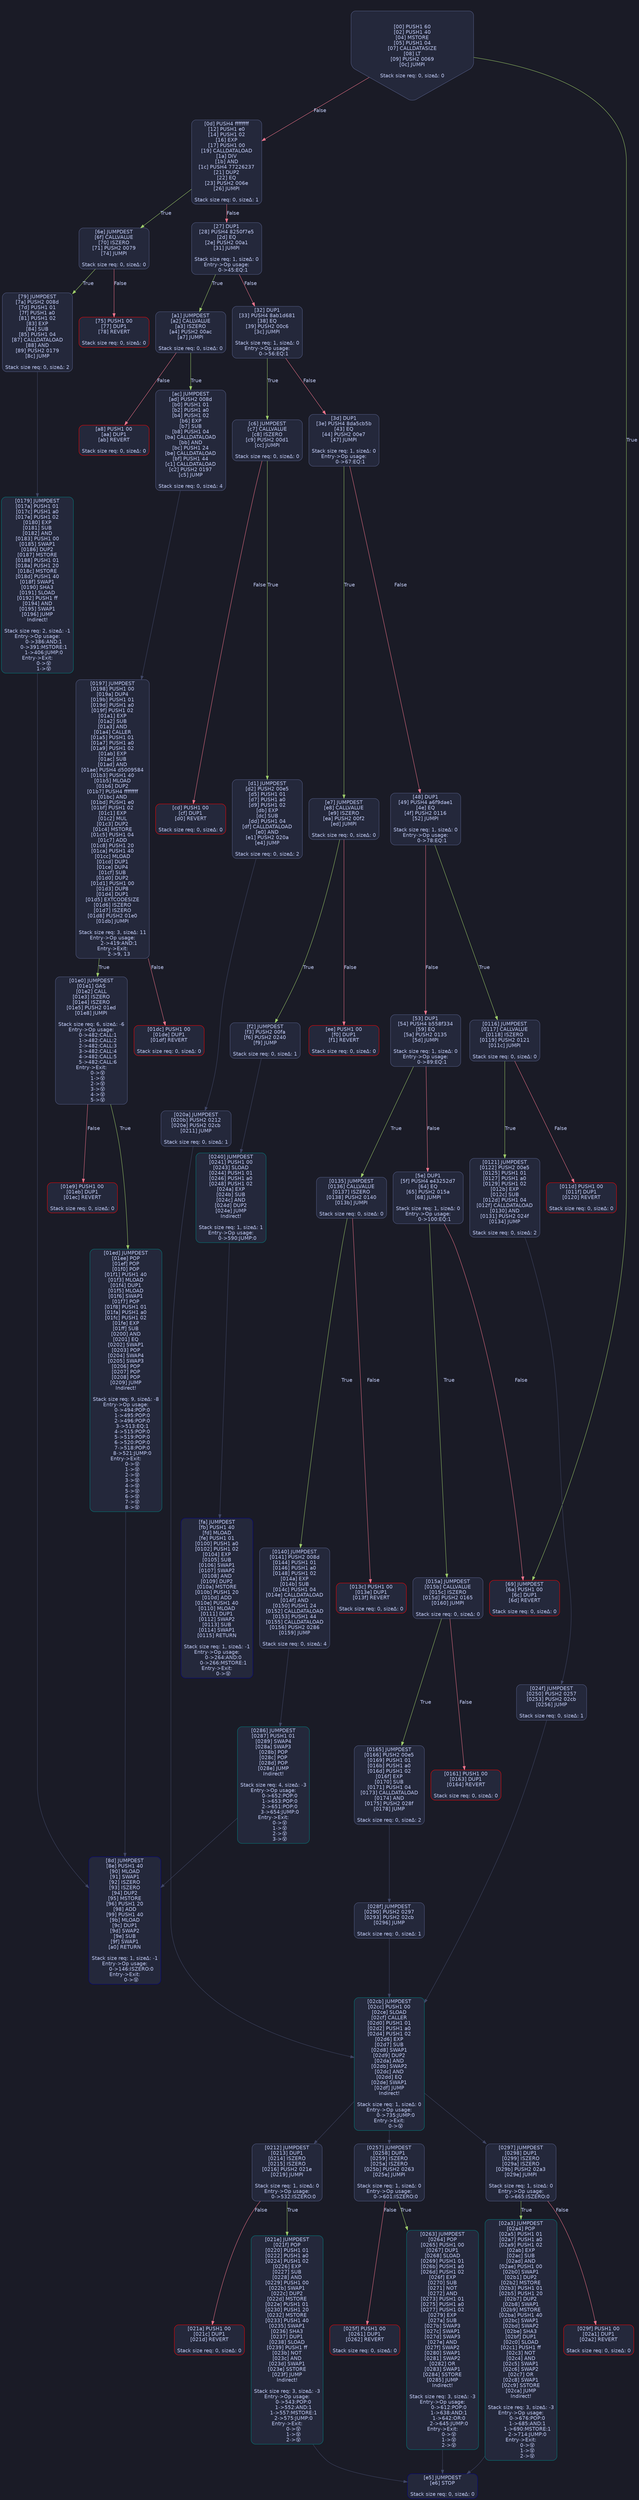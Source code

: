 digraph G {
    node [shape=box, style="filled, rounded", color="#565f89", fontcolor="#c0caf5", fontname="Helvetica", fillcolor="#24283b"];
    edge [color="#414868", fontcolor="#c0caf5", fontname="Helvetica"];
    bgcolor="#1a1b26";
    0 [ label = "[00] PUSH1 60
[02] PUSH1 40
[04] MSTORE
[05] PUSH1 04
[07] CALLDATASIZE
[08] LT
[09] PUSH2 0069
[0c] JUMPI

Stack size req: 0, sizeΔ: 0
" shape = invhouse]
    1 [ label = "[0d] PUSH4 ffffffff
[12] PUSH1 e0
[14] PUSH1 02
[16] EXP
[17] PUSH1 00
[19] CALLDATALOAD
[1a] DIV
[1b] AND
[1c] PUSH4 77226237
[21] DUP2
[22] EQ
[23] PUSH2 006e
[26] JUMPI

Stack size req: 0, sizeΔ: 1
"]
    2 [ label = "[27] DUP1
[28] PUSH4 8250f7e5
[2d] EQ
[2e] PUSH2 00a1
[31] JUMPI

Stack size req: 1, sizeΔ: 0
Entry->Op usage:
	0->45:EQ:1
"]
    3 [ label = "[32] DUP1
[33] PUSH4 8ab1d681
[38] EQ
[39] PUSH2 00c6
[3c] JUMPI

Stack size req: 1, sizeΔ: 0
Entry->Op usage:
	0->56:EQ:1
"]
    4 [ label = "[3d] DUP1
[3e] PUSH4 8da5cb5b
[43] EQ
[44] PUSH2 00e7
[47] JUMPI

Stack size req: 1, sizeΔ: 0
Entry->Op usage:
	0->67:EQ:1
"]
    5 [ label = "[48] DUP1
[49] PUSH4 a6f9dae1
[4e] EQ
[4f] PUSH2 0116
[52] JUMPI

Stack size req: 1, sizeΔ: 0
Entry->Op usage:
	0->78:EQ:1
"]
    6 [ label = "[53] DUP1
[54] PUSH4 b558f334
[59] EQ
[5a] PUSH2 0135
[5d] JUMPI

Stack size req: 1, sizeΔ: 0
Entry->Op usage:
	0->89:EQ:1
"]
    7 [ label = "[5e] DUP1
[5f] PUSH4 e43252d7
[64] EQ
[65] PUSH2 015a
[68] JUMPI

Stack size req: 1, sizeΔ: 0
Entry->Op usage:
	0->100:EQ:1
"]
    8 [ label = "[69] JUMPDEST
[6a] PUSH1 00
[6c] DUP1
[6d] REVERT

Stack size req: 0, sizeΔ: 0
" color = "red"]
    9 [ label = "[6e] JUMPDEST
[6f] CALLVALUE
[70] ISZERO
[71] PUSH2 0079
[74] JUMPI

Stack size req: 0, sizeΔ: 0
"]
    10 [ label = "[75] PUSH1 00
[77] DUP1
[78] REVERT

Stack size req: 0, sizeΔ: 0
" color = "red"]
    11 [ label = "[79] JUMPDEST
[7a] PUSH2 008d
[7d] PUSH1 01
[7f] PUSH1 a0
[81] PUSH1 02
[83] EXP
[84] SUB
[85] PUSH1 04
[87] CALLDATALOAD
[88] AND
[89] PUSH2 0179
[8c] JUMP

Stack size req: 0, sizeΔ: 2
"]
    12 [ label = "[8d] JUMPDEST
[8e] PUSH1 40
[90] MLOAD
[91] SWAP1
[92] ISZERO
[93] ISZERO
[94] DUP2
[95] MSTORE
[96] PUSH1 20
[98] ADD
[99] PUSH1 40
[9b] MLOAD
[9c] DUP1
[9d] SWAP2
[9e] SUB
[9f] SWAP1
[a0] RETURN

Stack size req: 1, sizeΔ: -1
Entry->Op usage:
	0->146:ISZERO:0
Entry->Exit:
	0->😵
" color = "darkblue"]
    13 [ label = "[a1] JUMPDEST
[a2] CALLVALUE
[a3] ISZERO
[a4] PUSH2 00ac
[a7] JUMPI

Stack size req: 0, sizeΔ: 0
"]
    14 [ label = "[a8] PUSH1 00
[aa] DUP1
[ab] REVERT

Stack size req: 0, sizeΔ: 0
" color = "red"]
    15 [ label = "[ac] JUMPDEST
[ad] PUSH2 008d
[b0] PUSH1 01
[b2] PUSH1 a0
[b4] PUSH1 02
[b6] EXP
[b7] SUB
[b8] PUSH1 04
[ba] CALLDATALOAD
[bb] AND
[bc] PUSH1 24
[be] CALLDATALOAD
[bf] PUSH1 44
[c1] CALLDATALOAD
[c2] PUSH2 0197
[c5] JUMP

Stack size req: 0, sizeΔ: 4
"]
    16 [ label = "[c6] JUMPDEST
[c7] CALLVALUE
[c8] ISZERO
[c9] PUSH2 00d1
[cc] JUMPI

Stack size req: 0, sizeΔ: 0
"]
    17 [ label = "[cd] PUSH1 00
[cf] DUP1
[d0] REVERT

Stack size req: 0, sizeΔ: 0
" color = "red"]
    18 [ label = "[d1] JUMPDEST
[d2] PUSH2 00e5
[d5] PUSH1 01
[d7] PUSH1 a0
[d9] PUSH1 02
[db] EXP
[dc] SUB
[dd] PUSH1 04
[df] CALLDATALOAD
[e0] AND
[e1] PUSH2 020a
[e4] JUMP

Stack size req: 0, sizeΔ: 2
"]
    19 [ label = "[e5] JUMPDEST
[e6] STOP

Stack size req: 0, sizeΔ: 0
" color = "darkblue"]
    20 [ label = "[e7] JUMPDEST
[e8] CALLVALUE
[e9] ISZERO
[ea] PUSH2 00f2
[ed] JUMPI

Stack size req: 0, sizeΔ: 0
"]
    21 [ label = "[ee] PUSH1 00
[f0] DUP1
[f1] REVERT

Stack size req: 0, sizeΔ: 0
" color = "red"]
    22 [ label = "[f2] JUMPDEST
[f3] PUSH2 00fa
[f6] PUSH2 0240
[f9] JUMP

Stack size req: 0, sizeΔ: 1
"]
    23 [ label = "[fa] JUMPDEST
[fb] PUSH1 40
[fd] MLOAD
[fe] PUSH1 01
[0100] PUSH1 a0
[0102] PUSH1 02
[0104] EXP
[0105] SUB
[0106] SWAP1
[0107] SWAP2
[0108] AND
[0109] DUP2
[010a] MSTORE
[010b] PUSH1 20
[010d] ADD
[010e] PUSH1 40
[0110] MLOAD
[0111] DUP1
[0112] SWAP2
[0113] SUB
[0114] SWAP1
[0115] RETURN

Stack size req: 1, sizeΔ: -1
Entry->Op usage:
	0->264:AND:0
	0->266:MSTORE:1
Entry->Exit:
	0->😵
" color = "darkblue"]
    24 [ label = "[0116] JUMPDEST
[0117] CALLVALUE
[0118] ISZERO
[0119] PUSH2 0121
[011c] JUMPI

Stack size req: 0, sizeΔ: 0
"]
    25 [ label = "[011d] PUSH1 00
[011f] DUP1
[0120] REVERT

Stack size req: 0, sizeΔ: 0
" color = "red"]
    26 [ label = "[0121] JUMPDEST
[0122] PUSH2 00e5
[0125] PUSH1 01
[0127] PUSH1 a0
[0129] PUSH1 02
[012b] EXP
[012c] SUB
[012d] PUSH1 04
[012f] CALLDATALOAD
[0130] AND
[0131] PUSH2 024f
[0134] JUMP

Stack size req: 0, sizeΔ: 2
"]
    27 [ label = "[0135] JUMPDEST
[0136] CALLVALUE
[0137] ISZERO
[0138] PUSH2 0140
[013b] JUMPI

Stack size req: 0, sizeΔ: 0
"]
    28 [ label = "[013c] PUSH1 00
[013e] DUP1
[013f] REVERT

Stack size req: 0, sizeΔ: 0
" color = "red"]
    29 [ label = "[0140] JUMPDEST
[0141] PUSH2 008d
[0144] PUSH1 01
[0146] PUSH1 a0
[0148] PUSH1 02
[014a] EXP
[014b] SUB
[014c] PUSH1 04
[014e] CALLDATALOAD
[014f] AND
[0150] PUSH1 24
[0152] CALLDATALOAD
[0153] PUSH1 44
[0155] CALLDATALOAD
[0156] PUSH2 0286
[0159] JUMP

Stack size req: 0, sizeΔ: 4
"]
    30 [ label = "[015a] JUMPDEST
[015b] CALLVALUE
[015c] ISZERO
[015d] PUSH2 0165
[0160] JUMPI

Stack size req: 0, sizeΔ: 0
"]
    31 [ label = "[0161] PUSH1 00
[0163] DUP1
[0164] REVERT

Stack size req: 0, sizeΔ: 0
" color = "red"]
    32 [ label = "[0165] JUMPDEST
[0166] PUSH2 00e5
[0169] PUSH1 01
[016b] PUSH1 a0
[016d] PUSH1 02
[016f] EXP
[0170] SUB
[0171] PUSH1 04
[0173] CALLDATALOAD
[0174] AND
[0175] PUSH2 028f
[0178] JUMP

Stack size req: 0, sizeΔ: 2
"]
    33 [ label = "[0179] JUMPDEST
[017a] PUSH1 01
[017c] PUSH1 a0
[017e] PUSH1 02
[0180] EXP
[0181] SUB
[0182] AND
[0183] PUSH1 00
[0185] SWAP1
[0186] DUP2
[0187] MSTORE
[0188] PUSH1 01
[018a] PUSH1 20
[018c] MSTORE
[018d] PUSH1 40
[018f] SWAP1
[0190] SHA3
[0191] SLOAD
[0192] PUSH1 ff
[0194] AND
[0195] SWAP1
[0196] JUMP
Indirect!

Stack size req: 2, sizeΔ: -1
Entry->Op usage:
	0->386:AND:1
	0->391:MSTORE:1
	1->406:JUMP:0
Entry->Exit:
	0->😵
	1->😵
" color = "teal"]
    34 [ label = "[0197] JUMPDEST
[0198] PUSH1 00
[019a] DUP4
[019b] PUSH1 01
[019d] PUSH1 a0
[019f] PUSH1 02
[01a1] EXP
[01a2] SUB
[01a3] AND
[01a4] CALLER
[01a5] PUSH1 01
[01a7] PUSH1 a0
[01a9] PUSH1 02
[01ab] EXP
[01ac] SUB
[01ad] AND
[01ae] PUSH4 d5009584
[01b3] PUSH1 40
[01b5] MLOAD
[01b6] DUP2
[01b7] PUSH4 ffffffff
[01bc] AND
[01bd] PUSH1 e0
[01bf] PUSH1 02
[01c1] EXP
[01c2] MUL
[01c3] DUP2
[01c4] MSTORE
[01c5] PUSH1 04
[01c7] ADD
[01c8] PUSH1 20
[01ca] PUSH1 40
[01cc] MLOAD
[01cd] DUP1
[01ce] DUP4
[01cf] SUB
[01d0] DUP2
[01d1] PUSH1 00
[01d3] DUP8
[01d4] DUP1
[01d5] EXTCODESIZE
[01d6] ISZERO
[01d7] ISZERO
[01d8] PUSH2 01e0
[01db] JUMPI

Stack size req: 3, sizeΔ: 11
Entry->Op usage:
	2->419:AND:1
Entry->Exit:
	2->9, 13
"]
    35 [ label = "[01dc] PUSH1 00
[01de] DUP1
[01df] REVERT

Stack size req: 0, sizeΔ: 0
" color = "red"]
    36 [ label = "[01e0] JUMPDEST
[01e1] GAS
[01e2] CALL
[01e3] ISZERO
[01e4] ISZERO
[01e5] PUSH2 01ed
[01e8] JUMPI

Stack size req: 6, sizeΔ: -6
Entry->Op usage:
	0->482:CALL:1
	1->482:CALL:2
	2->482:CALL:3
	3->482:CALL:4
	4->482:CALL:5
	5->482:CALL:6
Entry->Exit:
	0->😵
	1->😵
	2->😵
	3->😵
	4->😵
	5->😵
"]
    37 [ label = "[01e9] PUSH1 00
[01eb] DUP1
[01ec] REVERT

Stack size req: 0, sizeΔ: 0
" color = "red"]
    38 [ label = "[01ed] JUMPDEST
[01ee] POP
[01ef] POP
[01f0] POP
[01f1] PUSH1 40
[01f3] MLOAD
[01f4] DUP1
[01f5] MLOAD
[01f6] SWAP1
[01f7] POP
[01f8] PUSH1 01
[01fa] PUSH1 a0
[01fc] PUSH1 02
[01fe] EXP
[01ff] SUB
[0200] AND
[0201] EQ
[0202] SWAP1
[0203] POP
[0204] SWAP4
[0205] SWAP3
[0206] POP
[0207] POP
[0208] POP
[0209] JUMP
Indirect!

Stack size req: 9, sizeΔ: -8
Entry->Op usage:
	0->494:POP:0
	1->495:POP:0
	2->496:POP:0
	3->513:EQ:1
	4->515:POP:0
	5->519:POP:0
	6->520:POP:0
	7->518:POP:0
	8->521:JUMP:0
Entry->Exit:
	0->😵
	1->😵
	2->😵
	3->😵
	4->😵
	5->😵
	6->😵
	7->😵
	8->😵
" color = "teal"]
    39 [ label = "[020a] JUMPDEST
[020b] PUSH2 0212
[020e] PUSH2 02cb
[0211] JUMP

Stack size req: 0, sizeΔ: 1
"]
    40 [ label = "[0212] JUMPDEST
[0213] DUP1
[0214] ISZERO
[0215] ISZERO
[0216] PUSH2 021e
[0219] JUMPI

Stack size req: 1, sizeΔ: 0
Entry->Op usage:
	0->532:ISZERO:0
"]
    41 [ label = "[021a] PUSH1 00
[021c] DUP1
[021d] REVERT

Stack size req: 0, sizeΔ: 0
" color = "red"]
    42 [ label = "[021e] JUMPDEST
[021f] POP
[0220] PUSH1 01
[0222] PUSH1 a0
[0224] PUSH1 02
[0226] EXP
[0227] SUB
[0228] AND
[0229] PUSH1 00
[022b] SWAP1
[022c] DUP2
[022d] MSTORE
[022e] PUSH1 01
[0230] PUSH1 20
[0232] MSTORE
[0233] PUSH1 40
[0235] SWAP1
[0236] SHA3
[0237] DUP1
[0238] SLOAD
[0239] PUSH1 ff
[023b] NOT
[023c] AND
[023d] SWAP1
[023e] SSTORE
[023f] JUMP
Indirect!

Stack size req: 3, sizeΔ: -3
Entry->Op usage:
	0->543:POP:0
	1->552:AND:1
	1->557:MSTORE:1
	2->575:JUMP:0
Entry->Exit:
	0->😵
	1->😵
	2->😵
" color = "teal"]
    43 [ label = "[0240] JUMPDEST
[0241] PUSH1 00
[0243] SLOAD
[0244] PUSH1 01
[0246] PUSH1 a0
[0248] PUSH1 02
[024a] EXP
[024b] SUB
[024c] AND
[024d] DUP2
[024e] JUMP
Indirect!

Stack size req: 1, sizeΔ: 1
Entry->Op usage:
	0->590:JUMP:0
" color = "teal"]
    44 [ label = "[024f] JUMPDEST
[0250] PUSH2 0257
[0253] PUSH2 02cb
[0256] JUMP

Stack size req: 0, sizeΔ: 1
"]
    45 [ label = "[0257] JUMPDEST
[0258] DUP1
[0259] ISZERO
[025a] ISZERO
[025b] PUSH2 0263
[025e] JUMPI

Stack size req: 1, sizeΔ: 0
Entry->Op usage:
	0->601:ISZERO:0
"]
    46 [ label = "[025f] PUSH1 00
[0261] DUP1
[0262] REVERT

Stack size req: 0, sizeΔ: 0
" color = "red"]
    47 [ label = "[0263] JUMPDEST
[0264] POP
[0265] PUSH1 00
[0267] DUP1
[0268] SLOAD
[0269] PUSH1 01
[026b] PUSH1 a0
[026d] PUSH1 02
[026f] EXP
[0270] SUB
[0271] NOT
[0272] AND
[0273] PUSH1 01
[0275] PUSH1 a0
[0277] PUSH1 02
[0279] EXP
[027a] SUB
[027b] SWAP3
[027c] SWAP1
[027d] SWAP3
[027e] AND
[027f] SWAP2
[0280] SWAP1
[0281] SWAP2
[0282] OR
[0283] SWAP1
[0284] SSTORE
[0285] JUMP
Indirect!

Stack size req: 3, sizeΔ: -3
Entry->Op usage:
	0->612:POP:0
	1->638:AND:1
	1->642:OR:0
	2->645:JUMP:0
Entry->Exit:
	0->😵
	1->😵
	2->😵
" color = "teal"]
    48 [ label = "[0286] JUMPDEST
[0287] PUSH1 01
[0289] SWAP4
[028a] SWAP3
[028b] POP
[028c] POP
[028d] POP
[028e] JUMP
Indirect!

Stack size req: 4, sizeΔ: -3
Entry->Op usage:
	0->652:POP:0
	1->653:POP:0
	2->651:POP:0
	3->654:JUMP:0
Entry->Exit:
	0->😵
	1->😵
	2->😵
	3->😵
" color = "teal"]
    49 [ label = "[028f] JUMPDEST
[0290] PUSH2 0297
[0293] PUSH2 02cb
[0296] JUMP

Stack size req: 0, sizeΔ: 1
"]
    50 [ label = "[0297] JUMPDEST
[0298] DUP1
[0299] ISZERO
[029a] ISZERO
[029b] PUSH2 02a3
[029e] JUMPI

Stack size req: 1, sizeΔ: 0
Entry->Op usage:
	0->665:ISZERO:0
"]
    51 [ label = "[029f] PUSH1 00
[02a1] DUP1
[02a2] REVERT

Stack size req: 0, sizeΔ: 0
" color = "red"]
    52 [ label = "[02a3] JUMPDEST
[02a4] POP
[02a5] PUSH1 01
[02a7] PUSH1 a0
[02a9] PUSH1 02
[02ab] EXP
[02ac] SUB
[02ad] AND
[02ae] PUSH1 00
[02b0] SWAP1
[02b1] DUP2
[02b2] MSTORE
[02b3] PUSH1 01
[02b5] PUSH1 20
[02b7] DUP2
[02b8] SWAP1
[02b9] MSTORE
[02ba] PUSH1 40
[02bc] SWAP1
[02bd] SWAP2
[02be] SHA3
[02bf] DUP1
[02c0] SLOAD
[02c1] PUSH1 ff
[02c3] NOT
[02c4] AND
[02c5] SWAP1
[02c6] SWAP2
[02c7] OR
[02c8] SWAP1
[02c9] SSTORE
[02ca] JUMP
Indirect!

Stack size req: 3, sizeΔ: -3
Entry->Op usage:
	0->676:POP:0
	1->685:AND:1
	1->690:MSTORE:1
	2->714:JUMP:0
Entry->Exit:
	0->😵
	1->😵
	2->😵
" color = "teal"]
    53 [ label = "[02cb] JUMPDEST
[02cc] PUSH1 00
[02ce] SLOAD
[02cf] CALLER
[02d0] PUSH1 01
[02d2] PUSH1 a0
[02d4] PUSH1 02
[02d6] EXP
[02d7] SUB
[02d8] SWAP1
[02d9] DUP2
[02da] AND
[02db] SWAP2
[02dc] AND
[02dd] EQ
[02de] SWAP1
[02df] JUMP
Indirect!

Stack size req: 1, sizeΔ: 0
Entry->Op usage:
	0->735:JUMP:0
Entry->Exit:
	0->😵
" color = "teal"]
    0 -> 1 [ label = "False" color = "#f7768e"]
    0 -> 8 [ label = "True" color = "#9ece6a"]
    1 -> 2 [ label = "False" color = "#f7768e"]
    1 -> 9 [ label = "True" color = "#9ece6a"]
    2 -> 3 [ label = "False" color = "#f7768e"]
    2 -> 13 [ label = "True" color = "#9ece6a"]
    3 -> 4 [ label = "False" color = "#f7768e"]
    3 -> 16 [ label = "True" color = "#9ece6a"]
    4 -> 5 [ label = "False" color = "#f7768e"]
    4 -> 20 [ label = "True" color = "#9ece6a"]
    5 -> 6 [ label = "False" color = "#f7768e"]
    5 -> 24 [ label = "True" color = "#9ece6a"]
    6 -> 7 [ label = "False" color = "#f7768e"]
    6 -> 27 [ label = "True" color = "#9ece6a"]
    7 -> 8 [ label = "False" color = "#f7768e"]
    7 -> 30 [ label = "True" color = "#9ece6a"]
    9 -> 10 [ label = "False" color = "#f7768e"]
    9 -> 11 [ label = "True" color = "#9ece6a"]
    11 -> 33 [ ]
    13 -> 14 [ label = "False" color = "#f7768e"]
    13 -> 15 [ label = "True" color = "#9ece6a"]
    15 -> 34 [ ]
    16 -> 17 [ label = "False" color = "#f7768e"]
    16 -> 18 [ label = "True" color = "#9ece6a"]
    18 -> 39 [ ]
    20 -> 21 [ label = "False" color = "#f7768e"]
    20 -> 22 [ label = "True" color = "#9ece6a"]
    22 -> 43 [ ]
    24 -> 25 [ label = "False" color = "#f7768e"]
    24 -> 26 [ label = "True" color = "#9ece6a"]
    26 -> 44 [ ]
    27 -> 28 [ label = "False" color = "#f7768e"]
    27 -> 29 [ label = "True" color = "#9ece6a"]
    29 -> 48 [ ]
    30 -> 31 [ label = "False" color = "#f7768e"]
    30 -> 32 [ label = "True" color = "#9ece6a"]
    32 -> 49 [ ]
    34 -> 35 [ label = "False" color = "#f7768e"]
    34 -> 36 [ label = "True" color = "#9ece6a"]
    36 -> 37 [ label = "False" color = "#f7768e"]
    36 -> 38 [ label = "True" color = "#9ece6a"]
    39 -> 53 [ ]
    40 -> 41 [ label = "False" color = "#f7768e"]
    40 -> 42 [ label = "True" color = "#9ece6a"]
    44 -> 53 [ ]
    45 -> 46 [ label = "False" color = "#f7768e"]
    45 -> 47 [ label = "True" color = "#9ece6a"]
    49 -> 53 [ ]
    50 -> 51 [ label = "False" color = "#f7768e"]
    50 -> 52 [ label = "True" color = "#9ece6a"]
    33 -> 12 [ ]
    38 -> 12 [ ]
    53 -> 40 [ ]
    42 -> 19 [ ]
    43 -> 23 [ ]
    53 -> 45 [ ]
    47 -> 19 [ ]
    48 -> 12 [ ]
    53 -> 50 [ ]
    52 -> 19 [ ]

}
